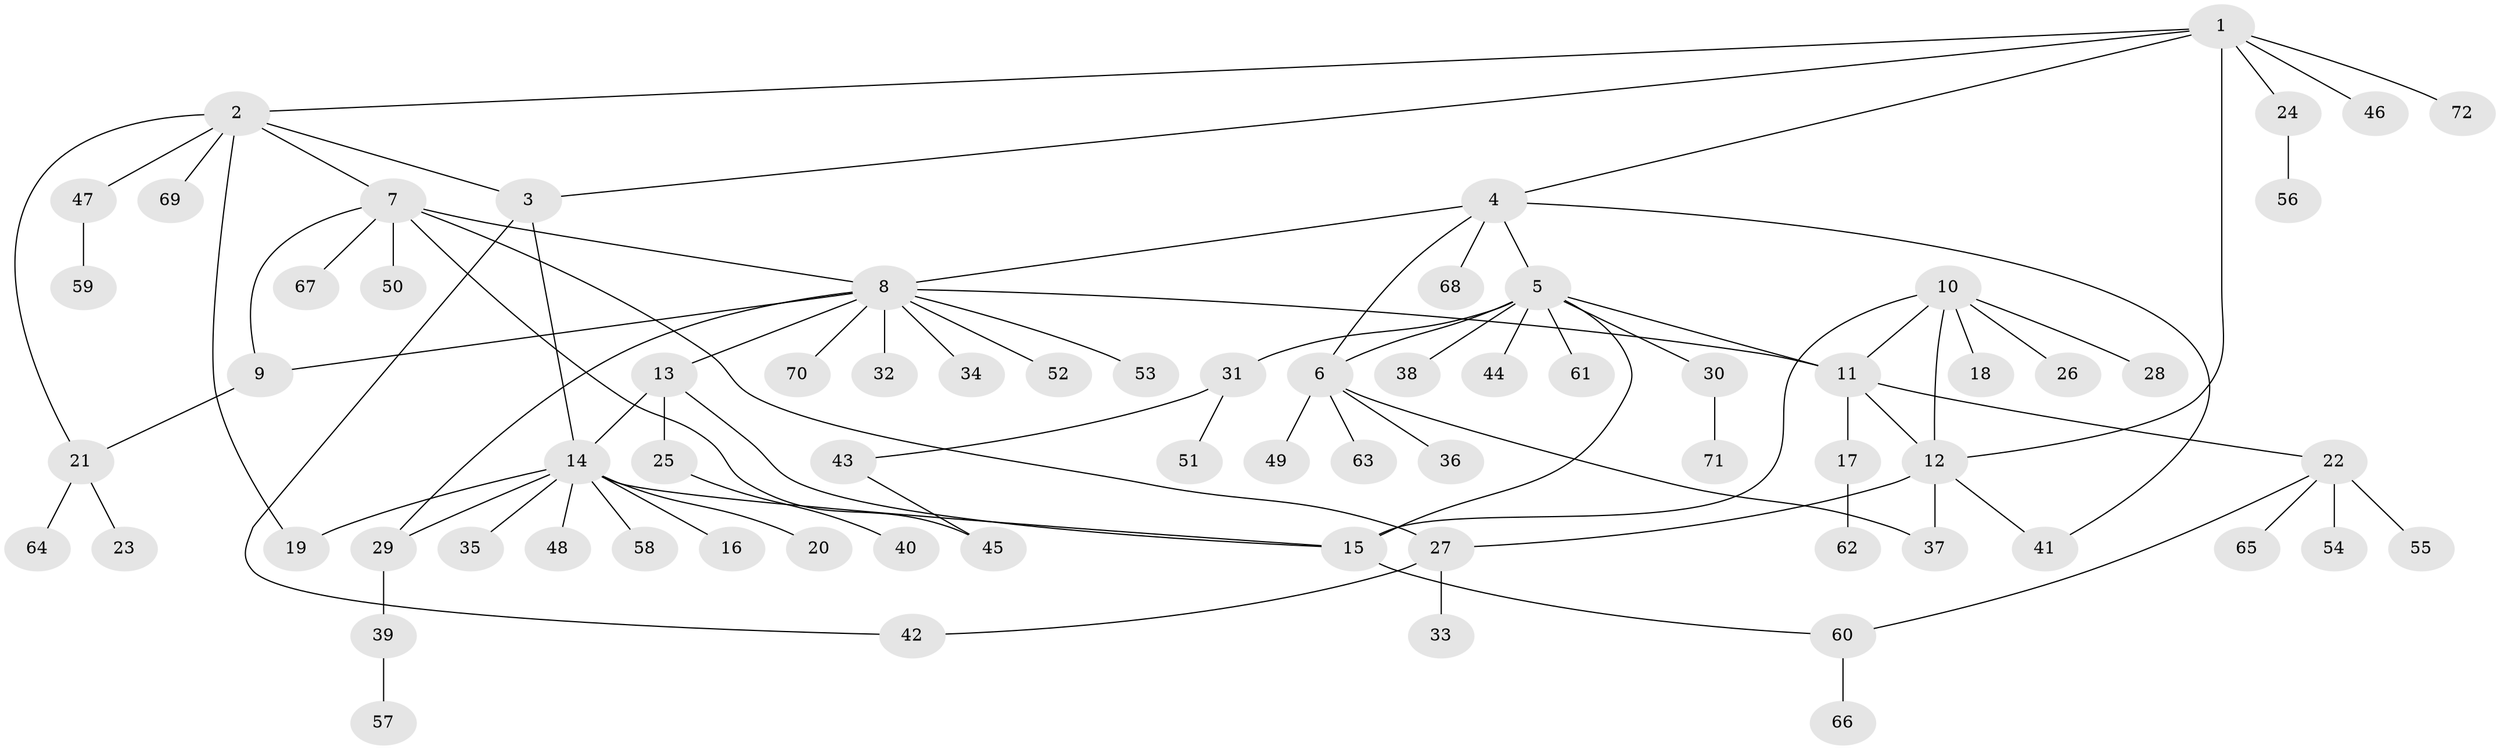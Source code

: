 // coarse degree distribution, {2: 0.06976744186046512, 7: 0.06976744186046512, 10: 0.023255813953488372, 1: 0.7209302325581395, 15: 0.023255813953488372, 8: 0.023255813953488372, 4: 0.046511627906976744, 3: 0.023255813953488372}
// Generated by graph-tools (version 1.1) at 2025/57/03/04/25 21:57:57]
// undirected, 72 vertices, 91 edges
graph export_dot {
graph [start="1"]
  node [color=gray90,style=filled];
  1;
  2;
  3;
  4;
  5;
  6;
  7;
  8;
  9;
  10;
  11;
  12;
  13;
  14;
  15;
  16;
  17;
  18;
  19;
  20;
  21;
  22;
  23;
  24;
  25;
  26;
  27;
  28;
  29;
  30;
  31;
  32;
  33;
  34;
  35;
  36;
  37;
  38;
  39;
  40;
  41;
  42;
  43;
  44;
  45;
  46;
  47;
  48;
  49;
  50;
  51;
  52;
  53;
  54;
  55;
  56;
  57;
  58;
  59;
  60;
  61;
  62;
  63;
  64;
  65;
  66;
  67;
  68;
  69;
  70;
  71;
  72;
  1 -- 2;
  1 -- 3;
  1 -- 4;
  1 -- 12;
  1 -- 24;
  1 -- 46;
  1 -- 72;
  2 -- 3;
  2 -- 7;
  2 -- 19;
  2 -- 21;
  2 -- 47;
  2 -- 69;
  3 -- 14;
  3 -- 42;
  4 -- 5;
  4 -- 6;
  4 -- 8;
  4 -- 41;
  4 -- 68;
  5 -- 6;
  5 -- 11;
  5 -- 15;
  5 -- 30;
  5 -- 31;
  5 -- 38;
  5 -- 44;
  5 -- 61;
  6 -- 36;
  6 -- 37;
  6 -- 49;
  6 -- 63;
  7 -- 8;
  7 -- 9;
  7 -- 27;
  7 -- 45;
  7 -- 50;
  7 -- 67;
  8 -- 9;
  8 -- 11;
  8 -- 13;
  8 -- 29;
  8 -- 32;
  8 -- 34;
  8 -- 52;
  8 -- 53;
  8 -- 70;
  9 -- 21;
  10 -- 11;
  10 -- 12;
  10 -- 15;
  10 -- 18;
  10 -- 26;
  10 -- 28;
  11 -- 12;
  11 -- 17;
  11 -- 22;
  12 -- 27;
  12 -- 37;
  12 -- 41;
  13 -- 14;
  13 -- 15;
  13 -- 25;
  14 -- 15;
  14 -- 16;
  14 -- 19;
  14 -- 20;
  14 -- 29;
  14 -- 35;
  14 -- 48;
  14 -- 58;
  15 -- 60;
  17 -- 62;
  21 -- 23;
  21 -- 64;
  22 -- 54;
  22 -- 55;
  22 -- 60;
  22 -- 65;
  24 -- 56;
  25 -- 40;
  27 -- 33;
  27 -- 42;
  29 -- 39;
  30 -- 71;
  31 -- 43;
  31 -- 51;
  39 -- 57;
  43 -- 45;
  47 -- 59;
  60 -- 66;
}
